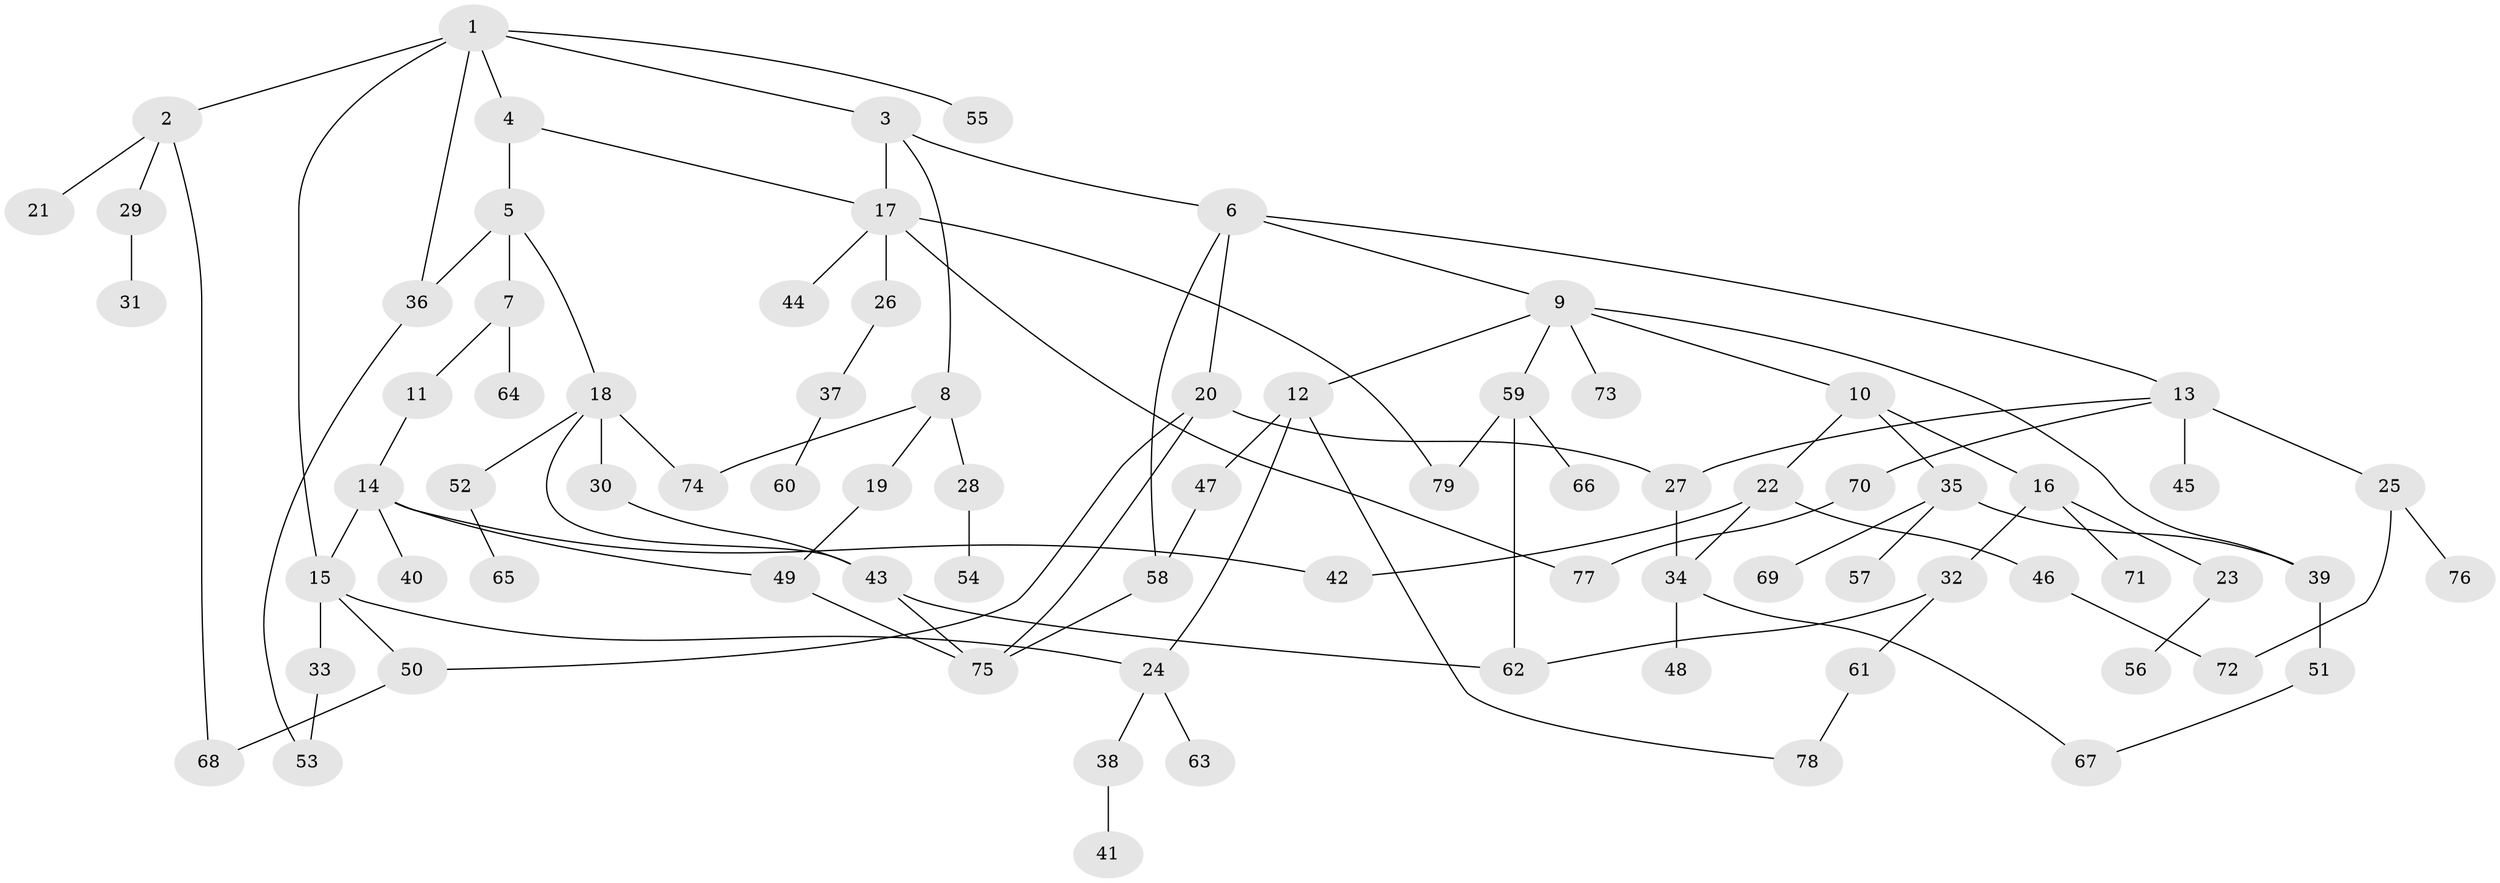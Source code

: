 // coarse degree distribution, {6: 0.11764705882352941, 4: 0.19607843137254902, 5: 0.0784313725490196, 2: 0.21568627450980393, 3: 0.0784313725490196, 1: 0.3137254901960784}
// Generated by graph-tools (version 1.1) at 2025/23/03/03/25 07:23:34]
// undirected, 79 vertices, 103 edges
graph export_dot {
graph [start="1"]
  node [color=gray90,style=filled];
  1;
  2;
  3;
  4;
  5;
  6;
  7;
  8;
  9;
  10;
  11;
  12;
  13;
  14;
  15;
  16;
  17;
  18;
  19;
  20;
  21;
  22;
  23;
  24;
  25;
  26;
  27;
  28;
  29;
  30;
  31;
  32;
  33;
  34;
  35;
  36;
  37;
  38;
  39;
  40;
  41;
  42;
  43;
  44;
  45;
  46;
  47;
  48;
  49;
  50;
  51;
  52;
  53;
  54;
  55;
  56;
  57;
  58;
  59;
  60;
  61;
  62;
  63;
  64;
  65;
  66;
  67;
  68;
  69;
  70;
  71;
  72;
  73;
  74;
  75;
  76;
  77;
  78;
  79;
  1 -- 2;
  1 -- 3;
  1 -- 4;
  1 -- 15;
  1 -- 36;
  1 -- 55;
  2 -- 21;
  2 -- 29;
  2 -- 68;
  3 -- 6;
  3 -- 8;
  3 -- 17;
  4 -- 5;
  4 -- 17;
  5 -- 7;
  5 -- 18;
  5 -- 36;
  6 -- 9;
  6 -- 13;
  6 -- 20;
  6 -- 58;
  7 -- 11;
  7 -- 64;
  8 -- 19;
  8 -- 28;
  8 -- 74;
  9 -- 10;
  9 -- 12;
  9 -- 39;
  9 -- 59;
  9 -- 73;
  10 -- 16;
  10 -- 22;
  10 -- 35;
  11 -- 14;
  12 -- 24;
  12 -- 47;
  12 -- 78;
  13 -- 25;
  13 -- 45;
  13 -- 70;
  13 -- 27;
  14 -- 40;
  14 -- 42;
  14 -- 49;
  14 -- 15;
  15 -- 33;
  15 -- 50;
  15 -- 24;
  16 -- 23;
  16 -- 32;
  16 -- 71;
  17 -- 26;
  17 -- 44;
  17 -- 79;
  17 -- 77;
  18 -- 30;
  18 -- 43;
  18 -- 52;
  18 -- 74;
  19 -- 49;
  20 -- 27;
  20 -- 50;
  20 -- 75;
  22 -- 46;
  22 -- 34;
  22 -- 42;
  23 -- 56;
  24 -- 38;
  24 -- 63;
  25 -- 76;
  25 -- 72;
  26 -- 37;
  27 -- 34;
  28 -- 54;
  29 -- 31;
  30 -- 43;
  32 -- 61;
  32 -- 62;
  33 -- 53;
  34 -- 48;
  34 -- 67;
  35 -- 57;
  35 -- 69;
  35 -- 39;
  36 -- 53;
  37 -- 60;
  38 -- 41;
  39 -- 51;
  43 -- 75;
  43 -- 62;
  46 -- 72;
  47 -- 58;
  49 -- 75;
  50 -- 68;
  51 -- 67;
  52 -- 65;
  58 -- 75;
  59 -- 62;
  59 -- 66;
  59 -- 79;
  61 -- 78;
  70 -- 77;
}

